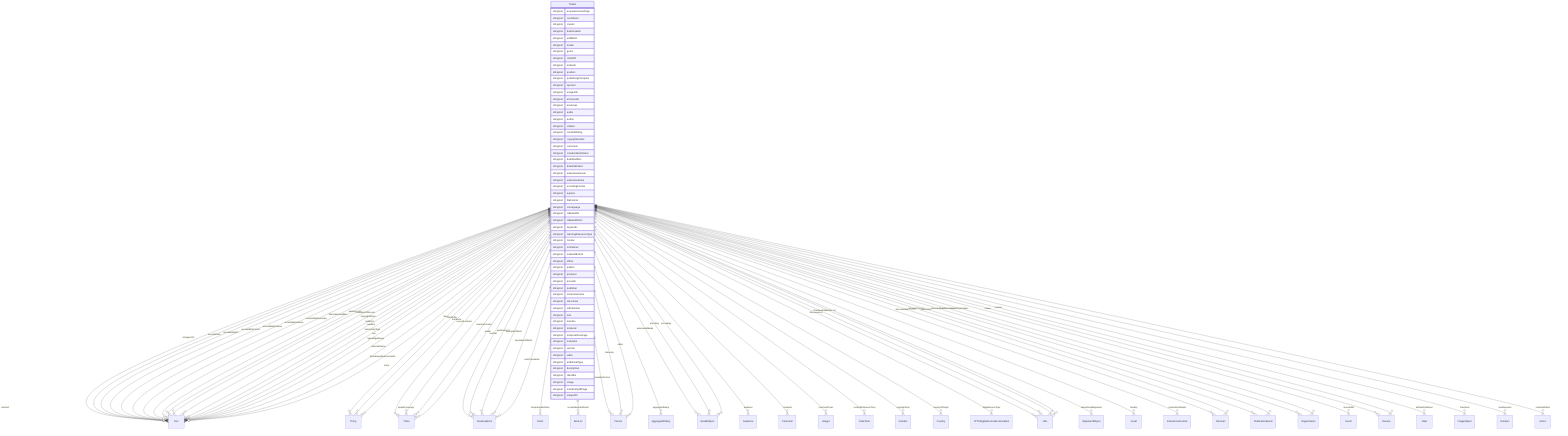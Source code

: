 erDiagram
Thesis {
    stringList acquireLicensePage  
    stringList contributor  
    stringList creator  
    stringList dateCreated  
    stringList editEIDR  
    stringList funder  
    stringList genre  
    stringList isPartOf  
    stringList material  
    stringList position  
    stringList publishingPrinciples  
    stringList sponsor  
    stringList usageInfo  
    stringList archivedAt  
    stringList assesses  
    stringList audio  
    stringList author  
    stringList citation  
    stringList contentRating  
    stringList copyrightHolder  
    stringList correction  
    stringList creativeWorkStatus  
    stringList dateModified  
    stringList datePublished  
    stringList educationalLevel  
    stringList educationalUse  
    stringList encodingFormat  
    stringList expires  
    stringList fileFormat  
    stringList inLanguage  
    stringList isBasedOn  
    stringList isBasedOnUrl  
    stringList keywords  
    stringList learningResourceType  
    stringList license  
    stringList maintainer  
    stringList materialExtent  
    stringList offers  
    stringList pattern  
    stringList producer  
    stringList provider  
    stringList publisher  
    stringList schemaVersion  
    stringList sdLicense  
    stringList sdPublisher  
    stringList size  
    stringList teaches  
    stringList temporal  
    stringList temporalCoverage  
    stringList translator  
    stringList version  
    stringList video  
    stringList additionalType  
    stringList description  
    stringList identifier  
    stringList image  
    stringList mainEntityOfPage  
    stringList subjectOf  
}

Thesis ||--}o Text : "inSupportOf"
Thesis ||--}o Thing : "about"
Thesis ||--}o Place : "contentLocation"
Thesis ||--}o CreativeWork : "hasPart"
Thesis ||--}o Claim : "interpretedAsClaim"
Thesis ||--}o Thing : "mainEntity"
Thesis ||--}o Place : "spatialCoverage"
Thesis ||--}o CreativeWork : "workExample"
Thesis ||--}o Text : "abstract"
Thesis ||--}o Text : "accessMode"
Thesis ||--}o ItemList : "accessModeSufficient"
Thesis ||--}o Text : "accessibilityAPI"
Thesis ||--}o Text : "accessibilityControl"
Thesis ||--}o Text : "accessibilityFeature"
Thesis ||--}o Text : "accessibilityHazard"
Thesis ||--}o Text : "accessibilitySummary"
Thesis ||--}o Person : "accountablePerson"
Thesis ||--}o AggregateRating : "aggregateRating"
Thesis ||--}o Text : "alternativeHeadline"
Thesis ||--}o MediaObject : "associatedMedia"
Thesis ||--}o Audience : "audience"
Thesis ||--}o Text : "award"
Thesis ||--}o Text : "awards"
Thesis ||--}o Person : "character"
Thesis ||--}o Comment : "comment"
Thesis ||--}o Integer : "commentCount"
Thesis ||--}o Text : "conditionsOfAccess"
Thesis ||--}o DateTime : "contentReferenceTime"
Thesis ||--}o Text : "copyrightNotice"
Thesis ||--}o Number : "copyrightYear"
Thesis ||--}o Country : "countryOfOrigin"
Thesis ||--}o Text : "creditText"
Thesis ||--}o IPTCDigitalSourceEnumeration : "digitalSourceType"
Thesis ||--}o URL : "discussionUrl"
Thesis ||--}o Person : "editor"
Thesis ||--}o AlignmentObject : "educationalAlignment"
Thesis ||--}o MediaObject : "encoding"
Thesis ||--}o MediaObject : "encodings"
Thesis ||--}o CreativeWork : "exampleOfWork"
Thesis ||--}o Grant : "funding"
Thesis ||--}o Text : "headline"
Thesis ||--}o InteractionCounter : "interactionStatistic"
Thesis ||--}o Text : "interactivityType"
Thesis ||--}o Boolean : "isAccessibleForFree"
Thesis ||--}o Boolean : "isFamilyFriendly"
Thesis ||--}o Place : "locationCreated"
Thesis ||--}o Thing : "mentions"
Thesis ||--}o PublicationEvent : "publication"
Thesis ||--}o Organization : "publisherImprint"
Thesis ||--}o Event : "recordedAt"
Thesis ||--}o PublicationEvent : "releasedEvent"
Thesis ||--}o Review : "review"
Thesis ||--}o Review : "reviews"
Thesis ||--}o Date : "sdDatePublished"
Thesis ||--}o Organization : "sourceOrganization"
Thesis ||--}o Place : "spatial"
Thesis ||--}o Text : "text"
Thesis ||--}o ImageObject : "thumbnail"
Thesis ||--}o URL : "thumbnailUrl"
Thesis ||--}o Duration : "timeRequired"
Thesis ||--}o CreativeWork : "translationOfWork"
Thesis ||--}o Text : "typicalAgeRange"
Thesis ||--}o CreativeWork : "workTranslation"
Thesis ||--}o Text : "alternateName"
Thesis ||--}o Text : "disambiguatingDescription"
Thesis ||--}o Text : "name"
Thesis ||--}o URL : "sameAs"
Thesis ||--}o Action : "potentialAction"
Thesis ||--}o URL : "url"